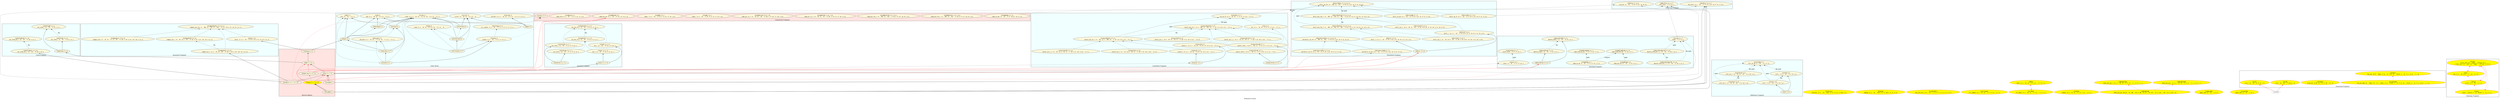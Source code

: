 digraph Is {
  label = "Predicative Classes"
  rankdir = BT

  node [fontname = monospace, style = filled, fillcolor = cornsilk]
  // IsProper [label = "\N X\nproper (x : A) : X x x"]

  subgraph cluster_order_theory_classes {
    label = "Order Theory"
  bgcolor = azure

  IsAntisym [label = "\N X Y\nantisym (x y : A) (a : Y x y) (b : Y y x) : X x y"]
  IsAsym [label = "\N X\nasym (x y : A) (a : X x y) (b : X y x) : 0"]
  IsConnex [label = "\N X\nconnex (x y : A) : X x y \\/ X y x"]
  IsCotrans [label = "\N X\ncotrans (x y z : A) (a : X x z) : X x y \\/ X y z"]
  IsIrrefl [label = "\N X\nirrefl (x : A) (a : X x x) : 0"]
  IsRefl [label = "\N X\nrefl (x : A) : X x x"]
  IsStrConnex [label = "\N X Y\nstr_connex (x y : A) : Y x y \\/ X x y \\/ Y y x"]
  IsSym [label = "\N X\nsym (x y : A) (a : X x y) : X y x"]
  IsTrans [label = "\N X\ntrans (x y z : A) (a : X x y) (b : X y z) : X x z"]

    IsApart [label = "\N X"]
    IsEquiv [label = "\N X"]
    IsPartEquiv [label = "\N X"]
    IsPartOrd [label = "\N X Y"]
    IsPreord [label = "\N X"]
    IsStrPartOrd [label = "\N X"]
    IsStrPreord [label = "\N X"]
    IsStrTotOrd [label = "\N X Y"]
    IsTotOrd [label = "\N X Y"]
  }

  subgraph cluster_cancel {
  label = "Cancellative Fragment"
  bgcolor = azure
  IsCancelBinFnL [label = "\N X Y k\ncancel_bin_fn_l (x : A1) (y z : A0) (a : Y (k x y) (k x z)) : X y z"]
  IsCancelBinFnR [label = "\N X Y k\ncancel_bin_fn_r (x y : A0) (z : A1) (a : Y (k x z) (k y z)) : X x y"]
  IsCancelActL [label = "\N X al\ncancel_act_l (x : A) (a b : B) (s : X (al x a) (al x b)) : X a b"]
  IsCancelActLR [label = "\N X Y al\ncancel_act_l_r (x y : A) (a : B) (s : Y (al x a) (al y a)) : X x y"]
  IsCancelActR [label = "\N X ar\ncancel_act_r (a b : B) (x : A) (s : X (ar a x) (ar b x)) : X a b"]
  IsCancelActRL [label = "\N X Y ar\ncancel_act_r_l (a : B) (x y : A) (s : Y (ar a x) (ar a y)) : X x y"]
  IsCancelFormL [label = "\N X Y s\ncancel_form_l (a b c : B) (t : X (s a b) (s a c)) : Y b c"]
  IsCancelFormR [label = "\N X Y s\ncancel_form_r (a b c : B) (t : X (s a c) (s b c)) : Y a b"]
  IsCancelL [label = "\N X k\ncancel_l (x y z : A) (a : X (k x y) (k x z)) : X y z"]
  IsCancelR [label = "\N X k\ncancel_r (x y z : A) (a : X (k x z) (k y z)) : X x y"]
  IsInj [label = "\N X f\ninj (x y : A) (a : X (f x) (f y)) : X x y"]
  IsInjUnFn [label = "\N X Y f\ninj_un_fn (x y : A) (a : Y (f x) (f y)) : X x y"]
    IsCancel [label = "\N X k"]
    IsCancelForm [label = "\N X Y s"]
  }

  subgraph cluster_assoc {
  label = "Associative Fragment"
  bgcolor = azure
  IsAssoc [label = "\N X k\nassoc (x y z : A) : X (k x (k y z)) (k (k x y) z)"]
  IsCompatActL [label = "\N X k al\ncompat_act_l (x y : A) (a : B) : X (al x (al y a)) (al (k x y) a)"]
  IsCompatActR [label = "\N X k ar\ncompat_act_r (a : B) (x y : A) : X (ar a (k x y)) (ar (ar a x) y)"]
  IsCompatActs [label = "\N X al ar\ncompat_acts (x : A) (a : C) (y : B) : X (al x (ar a y)) (ar (al x a) y)"]
  IsCompatBinFns [label = "\N X k m n p\ncompat_bin_fns (x : A0) (y : A1) (z : A2) : X (n x (m y z)) (p (k x y) z)"]
  }

  subgraph cluster_distr {
  label = "Distributive Fragment"
  bgcolor = azure
  IsDistrUnFns [label = "\N X f g k h m\ndistr_un_fns (x : A0) (y : A1) : X (h (k x y)) (m (f x) (g y))"]
  IsDistrUnFn [label = "\N X f k m\ndistr_un_fn (x y : A) : X (f (k x y)) (m (f x) (f y))"]
  IsDistrUnOp [label = "\N X f k\ndistr_un_op (x y : A) : X (f (k x y)) (k (f x) (f y))"]
  IsAntidistrUnFns [label = "\N X f g k h m\nantidistr_un_fns (x : A0) (y : A1) : X (h (k x y)) (m (f y) (g x))"]
  IsAntidistrUnFn [label = "\N X f k m\nantidistr_un_fn (x y : A) : X (f (k x y)) (m (f y) (f x))"]
  IsAntidistrUnOp [label = "\N X f k\nantidistr_un_op (x y : A) : X (f (k x y)) (k (f y) (f x))"]
  IsDistrBinFnsL [label = "\N X k m n p q\ndistr_bin_fns_l (x : A0) (y : A1) (z : A2) : X (p x (n y z)) (q (k x y) (m x z))"]
  IsDistrBinFnsR [label = "\N X k m n p q\ndistr_bin_fns_r (x : A0) (y : A1) (z : A2) : X (p (n x y) z) (q (k x z) (m y z))"]
  IsDistrActL [label = "\N X al k\ndistr_act_l (x : A) (a b : B) : X (al x (k a b)) (k (al x a) (al x b))"]
  IsDistrActR [label = "\N X ar k\ndistr_act_r (a b : B) (x : A) : X (ar (k a b) x) (k (ar a x) (ar b x))"]
  IsDistrL [label = "\N X k m\ndistr_l (x y z : A) : X (k x (m y z)) (m (k x y) (k x z))"]
  IsDistrR [label = "\N X k m\ndistr_r (x y z : A) : X (k (m x y) z) (m (k x z) (k y z))"]
    IsDistr [label = "\N X k m"]
  }

  subgraph cluster_inv {
  label = "Invertible Fragment"
  bgcolor = azure
  IsInvBinFnL [label = "\N X x f k\ninv_bin_fn_l (y : A) : X (k (f y) y) x"]
  IsInvBinFnR [label = "\N X x f k\ninv_bin_fn_r (y : A) : X (k y (f y)) x"]
  IsInvFormL [label = "\N X x f s\ninv_form_l (y : A) : X (s (f y) y) x"]
  IsInvFormR [label = "\N X x f s\ninv_form_r (y : A) : X (s y (f y)) x"]
  IsInvL [label = "\N X x f k\ninv_l (y : A) : X (k (f y) y) x"]
  IsInvR [label = "\N X x f k\ninv_r (y : A) : X (k y (f y)) x"]
    IsInv [label = "\N X x f k"]
    IsInvForm [label = "\N X x f s"]
  }

  subgraph cluster_unl {
  label = "Unital Fragment"
  bgcolor = azure
  IsUnlElemActL [label = "\N X x al\nunl_elem_act_l (a : B) : X (al x a) a"]
  IsUnlElemActR [label = "\N X x ar\nunl_elem_act_r (a : B) : X (ar a x) a"]
  IsUnlElemL [label = "\N X x k\nunl_elem_l (y : A) : X (k x y) y"]
  IsUnlElemR [label = "\N X x k\nunl_elem_r (y : A) : X (k y x) y"]
    IsUnlElem [label = "\N X x k"]
  }

  subgraph cluster_absorb {
  label = "Absorbing Fragment"
  bgcolor = azure
  IsAbsorbElemActLR [label = "\N X a al\nabsorb_elem_act_l_r (x : A) : X (al x a) a"]
  IsAbsorbElemActRL [label = "\N X a ar\nabsorb_elem_act_r_l (x : A) : X (ar a x) a"]
  IsAbsorbElemL [label = "\N X x k\nabsorb_elem_l (y : A) : X (k x y) x"]
  IsAbsorbElemR [label = "\N X x k\nabsorb_elem_r (y : A) : X (k y x) x"]
  IsFixed [label = "\N X x f\nfixed : X (f x) x"]
  IsIdemBinOp [label = "\N X k\nidem_bin_op (x : A) : X (k x x) x"]
  IsIdemElemBinOp [label = "\N X x k\nidem_elem_bin_op : X (k x x) x"]
  IsIdemElemUnOp [label = "\N X x f\nidem_elem_un_op : X (f (f x)) (f x)"]
  IsIdemUnOp [label = "\N X f\nidem_un_op (x : A) : X (f (f x)) (f x)"]
  IsInvol [label = "\N X f\ninvol (x : A) : X (f (f x)) x"]
  IsInvolElem [label = "\N X x f\ninvol_elem : X (f (f x)) x"]
    IsAbsorbElem [label = "\N X x k"]
  }

  subgraph cluster_comm {
  label = "Commutative Fragment"
  bgcolor = mistyrose
  IsCommUnOps [label = "\N X f g\ncomm_un_ops (x : A) : X (f (g x)) (g (f x))"]
  IsCommBinFnsL [label = "\N X k f g m\ncomm_bin_fns_l (x : A0) (y : A1) : X (m (f x) y) (g (k x y))"]
  IsCommBinFnsR [label = "\N X k f g m\ncomm_bin_fns_r (x : A0) (y : A1) : X (m x (f y)) (g (k x y))"]
  IsCommActRsL [label = "\N X ar f br\ncomm_act_rs_l (a : B) (x : A) : X (br (f a) x) (f (ar a x))"]
  IsCommActLsR [label = "\N X al f bl\ncomm_act_ls_r (x : A) (a : B) : X (bl x (f a)) (f (al x a))"]
  IsCommL [label = "\N X k f\ncomm_l (x y : A) : X (k (f x) y) (f (k x y))"]
  IsCommR [label = "\N X k f\ncomm_r (x y : A) : X (k x (f y)) (f (k x y))"]
  IsComm [label = "\N X k f"]
  IsCommForm [label = "\N X s\ncomm_form (x y : B) : X (s x y) (s y x)"]
  IsCommBinOp [label = "\N X k\ncomm_bin_op (x y : A) : X (k x y) (k y x)"]
  }

  subgraph cluster_pres {
  label = "Preserving Fragment"
  bgcolor = azure
  IsBinPres [label = "\N X k m f\nbin_pres (x y : A) : X (f (k x y)) (m (f x) (f y))"]
  IsNullPres [label = "\N X x y f\nnull_pres : X (f x) y"]
  IsUnPres [label = "\N X f g h\nun_pres (x : A) : X (h (f x)) (g (h x))"]
  }

  subgraph cluster_abstract_algebra_classes {
    label = "Abstract Algebra"
  bgcolor = mistyrose

    IsGrp [label = "\N X x f k"]
    IsGrpActL [label = "\N X x f k Y al"]
    IsGrpHom [label = "\N h"]
    IsMon [label = "\N X x k"]
    IsRing [label = "\N X x f k y m", color = red, fillcolor = yellow]
    IsRingHom [label = "\N h"]
    IsSemigrp [label = "\N X k"]
    IsSemiring [label = "\N X x k y m"]
  }

  subgraph cluster_infl {
  label = "Inflationary Fragment"
  bgcolor = azure
  IsInfl [label = "\N X k"]
  IsInflActL [label = "\N X al\ninfl_act_l (x : A) (a : B) : X a (al x a)"]
  IsInflActR [label = "\N X ar\ninfl_act_r (a : B) (x : A) : X a (ar a x)"]
  IsInflL [label = "\N X k\ninfl_l (x y : A) : X y (k x y)"]
  IsInflR [label = "\N X k\ninfl_r (x y : A) : X x (k x y)"]
  IsInflUnOp [label = "\N X f\ninfl_un_op (x : A) : X x (f x)"]
  }

  IsContract [label = "\N\ncontract (x y : A) : dist (f x) (f y) <= dist x y", color = red, fillcolor = yellow]
  IsExpand [label = "\N\nexpand (x y : A) : dist x y <= dist (f x) (f y)", color = red, fillcolor = yellow]
  IsCohOrdRels [label = "\N\ncoh_ord_rels (x y : A) : x < y <-> x <= y /\\ x <> y", color = red, fillcolor = yellow]
  IsStrComono [label = "\N\nstr_comono (x y : A) (a : f x < f y) : x < y", color = red, fillcolor = yellow]
  IsStrMono [label = "\N\nstr_mono (x y : A) (a : x < y) : f x < f y", color = red, fillcolor = yellow]
  IsComono [label = "\N\ncomono (x y : A) (a : f x <= f y) : x <= y", color = red, fillcolor = yellow]
  IsMono [label = "\N\nmono (x y : A) (a : x <= y) : f x <= f y", color = red, fillcolor = yellow]
  IsMonoBinOp [label = "\N\nmono_bin_op (x0 y0 : A) (a0 : x0 <= y0) (x1 y1 : A) (a1 : x1 <= y1) : x0 + x1 <= y0 + y1", color = red, fillcolor = yellow]
  IsMonoBinOpL [label = "\N\nmono_bin_op_l (x y z : A) (a : x <= y) : z + x <= z + y", color = red, fillcolor = yellow]
  IsMonoBinOpR [label = "\N\nmono_bin_op_r (x y z : A) (a : x <= y) : x + z <= y + z", color = red, fillcolor = yellow]
  IsUpperBnd [label = "\N\nupper_bnd (y : A) : y <= x", color = red, fillcolor = yellow]
  IsLowerBnd [label = "\N\nlower_bnd (y : A) : x <= y", color = red, fillcolor = yellow]

  subgraph cluster_ext {
  label = "Extensional Fragment"
  IsFunExt [label = "\N\nfun_ext (A B : Type) (f g : A -> B) (a : forall x : A, f x = g x) : f = g", color = red, fillcolor = yellow]
  IsFunExtDep [label = "\N\nfun_ext_dep (A : Type) (P : A -> Type) (f g : forall x : A, P x) (a : forall x : A, f x = g x) : f = g", color = red, fillcolor = yellow]
  IsPropExt [label = "\N\nprop_ext (A B) (a : A <-> B) : A = B", color = red, fillcolor = yellow]
  IsIsoL [label = "\N\niso_l (a : A) : g (f a) = a", color = red, fillcolor = yellow]
  IsIsoR [label = "\N\niso_r (b : B) : f (g b) = b", color = red, fillcolor = yellow]
  }

  subgraph cluster_hott {
  label = "Homotopy Fragment"
  IsContr [label = "\N\ncontr : exists x : A, forall y : A, x = y", color = red, fillcolor = yellow]
  IsProp [label = "\N\nirrel (x y : A) : x = y", color = red, fillcolor = yellow]
  IsSet [label = "\N\nuip (x y : A) (a b : x = y) : a = b", color = red, fillcolor = yellow]
  IsTrunc [label = "\N\ntrunc_zero (A : Type) : IsTrunc O A\ntrunc_succ (n : nat) (A : Type) : IsTrunc (S n) A", color = red, fillcolor = yellow]
  }

  node [style = dashed]

  // Fields

  edge [style = solid]

  subgraph order_theory_fields {
    IsApart -> IsCotrans
    IsApart -> IsIrrefl
    IsApart -> IsSym
    IsEquiv -> IsRefl
    IsEquiv -> IsSym
    IsEquiv -> IsTrans
    IsPartEquiv -> IsSym
    IsPartEquiv -> IsTrans
    IsPartOrd -> IsAntisym
    IsPartOrd -> IsEquiv
    IsPartOrd -> IsPreord
    // IsPartOrd -> IsProper
    IsPreord -> IsRefl
    IsPreord -> IsTrans
    IsStrPartOrd -> IsIrrefl
    // IsStrTotOrd -> IsProper
    IsStrPartOrd -> IsTrans
    IsStrPreord -> IsIrrefl
    IsStrPreord -> IsTrans
    IsStrTotOrd -> IsConnex
    IsStrTotOrd -> IsStrPartOrd
    IsTotOrd -> IsConnex
    IsTotOrd -> IsPartOrd
  }

  subgraph metric_geometry_fields {
    IsInfl -> IsInflL
    IsInfl -> IsInflR
  }

  subgraph abstract_algebra_fields {
    IsAbsorbElem -> IsAbsorbElemL
    IsAbsorbElem -> IsAbsorbElemR
    IsCancel -> IsCancelL
    IsCancel -> IsCancelR
    IsCancelForm -> IsCancelFormL
    IsCancelForm -> IsCancelFormR
    IsDistr -> IsDistrL
    IsDistr -> IsDistrR
    IsGrp -> IsInv
    IsGrp -> IsMon
    // IsGrp -> IsProper
    IsGrpActL -> IsCompatActL
    IsGrpActL -> IsGrp
    IsGrpActL -> IsUnlElemActL
    // IsGrpActL -> IsProper
    IsGrpHom -> IsBinPres
    IsGrpHom -> IsGrp
    IsGrpHom -> IsGrp
    // IsGrpHom -> IsProper
    IsInv -> IsInvL
    IsInv -> IsInvR
    IsInvForm -> IsInvFormL
    IsInvForm -> IsInvFormR
    IsMon -> IsSemigrp
    IsMon -> IsUnlElem
    IsRingHom -> IsBinPres
    IsRingHom -> IsBinPres
    IsRingHom -> IsNullPres
    IsRingHom -> IsRing
    IsRingHom -> IsRing
    // IsRingHom -> IsProper
    IsSemigrp -> IsAssoc
    IsSemigrp -> IsEquiv
    // IsSemigrp -> IsProper
    IsUnlElem -> IsUnlElemL
    IsUnlElem -> IsUnlElemR
  }

  edge [color = red]

  IsIsoLR -> IsIsoL
  IsIsoLR -> IsIsoR
  IsRing -> IsCommBinOp
  IsRing -> IsDistr
  IsRing -> IsGrp
  IsRing -> IsMon
  IsSemiring -> IsAbsorbElem
  IsSemiring -> IsCommBinOp
  IsSemiring -> IsDistr
  IsSemiring -> IsMon

  // Derivations

  edge [style = dashed]

  edge [color = black]

  subgraph order_theory_derivations {
    IsConnex -> IsStrConnex
    IsEquiv -> IsPartEquiv
    IsEquiv -> IsPreord
    IsPartOrd -> IsRefl
    IsPartOrd -> IsTrans
    IsStrPartOrd -> IsAsym
    IsStrPartOrd -> IsStrPreord
    IsStrTotOrd -> IsAsym
    IsStrTotOrd -> IsIrrefl
    IsStrTotOrd -> IsTrans
    IsTotOrd -> IsAntisym
    IsTotOrd -> IsRefl
    IsTotOrd -> IsTrans
  }

  subgraph metric_geometry_derivations {
    IsInflL -> IsInflR [label = "flip"]
    IsInflL -> IsInflUnOp [label = "apply"]
    IsInflR -> IsInflUnOp [label = "flip apply"]
    IsInflActL -> IsInflActR [label = "flip"]
    IsInflActL -> IsInflUnOp [label = "apply"]
    IsInflActR -> IsInflUnOp [label = "flip apply"]
  }

  subgraph abstract_algebra_derivations {
    IsAbsorbElemActLR -> IsFixed [label = "apply"]
    IsAbsorbElemActRL -> IsAbsorbElemActLR [label = "flip"]
    IsAbsorbElemActRL -> IsFixed [label = "flip apply"]
    IsAbsorbElemL -> IsAbsorbElemR [label = "flip"]
    IsAntidistrUnFn -> IsAntidistrUnFns
    IsAntidistrUnOp -> IsAntidistrUnFns
    IsAssoc -> IsCompatBinFns
    IsCancelActL -> IsCancelBinFnL
    IsCancelActLR -> IsCancelBinFnR
    IsCancelActR -> IsCancelBinFnR
    IsCancelActRL -> IsCancelBinFnL
    IsCancelBinFnL -> IsCancelBinFnR [label = "flip"]
    IsCancelBinFnL -> IsInjUnFn [label = "apply"]
    IsCancelBinFnR -> IsInjUnFn [label = "flip apply"]
    IsCancelFormL -> IsCancelBinFnL
    IsCancelFormR -> IsCancelBinFnR
    IsCancelL -> IsCancelBinFnL
    IsCancelR -> IsCancelBinFnR
    IsCommUnOps -> IsUnPres
    IsCompatActL -> IsCompatActR [label = "flip"]
    IsCompatActL -> IsCompatBinFns
    IsCompatActR -> IsCompatBinFns
    IsCompatActs -> IsCompatBinFns
    IsDistrActL -> IsDistrBinFnsL
    IsDistrActR -> IsDistrBinFnsR
    IsDistrBinFnsL -> IsDistrBinFnsR [label = "flip"]
    IsDistrBinFnsL -> IsDistrUnFns [label = "apply"]
    IsDistrBinFnsR -> IsDistrUnFns [label = "flip apply"]
    IsDistrL -> IsDistrBinFnsL
    IsDistrR -> IsDistrBinFnsR
    IsDistrUnFn -> IsBinPres
    IsDistrUnFn -> IsDistrUnFns
    IsDistrUnOp -> IsDistrUnFns
    IsFixed -> IsNullPres
    IsGrp -> IsAntidistrUnOp
    IsGrp -> IsCancel
    IsGrp -> IsFixed
    IsGrp -> IsInj
    IsGrp -> IsInvol
    IsGrpHom -> IsNullPres
    IsGrpHom -> IsUnPres
    IsIdemBinOp -> IsIdemElemBinOp [label = "apply"]
    IsIdemUnOp -> IsIdemElemBinOp [label = "compose"]
    IsIdemUnOp -> IsIdemElemUnOp [label = "apply"]
    IsInj -> IsInjUnFn
    IsInjUnFn -> IsDistrUnFns [label = "flip impl\nid"]
    IsInvBinFnL -> IsInvBinFnR [label = "flip"]
    IsInvFormL -> IsInvBinFnL
    IsInvFormR -> IsInvBinFnR
    IsInvL -> IsInvBinFnL
    IsInvR -> IsInvBinFnR
    IsInvol -> IsInvolElem [label = "apply"]
    // IsProper -> IsDistrUnFns [label = "impl\nid"]
    IsUnlElemActL -> IsUnlElemActR [label = "flip"]
    IsUnlElemL -> IsUnlElemR [label = "flip"]
  }

  edge [color = red]

  IsContr -> IsProp
  IsContr -> IsTrunc
  IsFunExtDep -> IsFunExt
  IsMono -> IsStrMono
  IsMonoBinOp -> IsMonoBinOpL
  IsMonoBinOp -> IsMonoBinOpR
  IsProp -> IsSet
  IsProp -> IsTrunc
  IsRing -> IsAbsorbElem
  IsRing -> IsComm
  IsRing -> IsSemiring
  IsSet -> IsTrunc
  IsStrMono -> IsMono
  IsTrunc -> IsContr
  IsTrunc -> IsProp
  IsTrunc -> IsSet

  // Specializations

  edge [style = dotted]

  edge [color = black]

  IsConnex -> IsComm
  IsSym -> IsComm

  edge [color = red]
}
